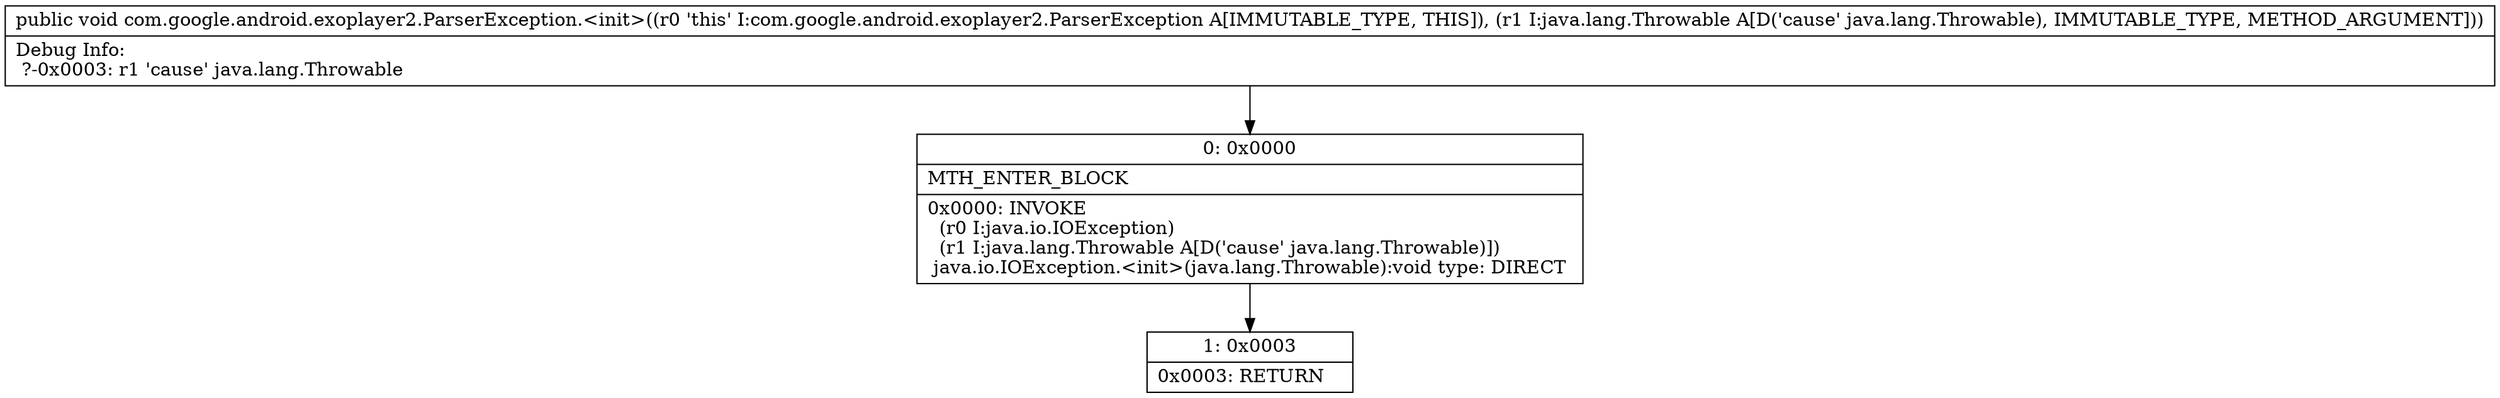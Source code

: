 digraph "CFG forcom.google.android.exoplayer2.ParserException.\<init\>(Ljava\/lang\/Throwable;)V" {
Node_0 [shape=record,label="{0\:\ 0x0000|MTH_ENTER_BLOCK\l|0x0000: INVOKE  \l  (r0 I:java.io.IOException)\l  (r1 I:java.lang.Throwable A[D('cause' java.lang.Throwable)])\l java.io.IOException.\<init\>(java.lang.Throwable):void type: DIRECT \l}"];
Node_1 [shape=record,label="{1\:\ 0x0003|0x0003: RETURN   \l}"];
MethodNode[shape=record,label="{public void com.google.android.exoplayer2.ParserException.\<init\>((r0 'this' I:com.google.android.exoplayer2.ParserException A[IMMUTABLE_TYPE, THIS]), (r1 I:java.lang.Throwable A[D('cause' java.lang.Throwable), IMMUTABLE_TYPE, METHOD_ARGUMENT]))  | Debug Info:\l  ?\-0x0003: r1 'cause' java.lang.Throwable\l}"];
MethodNode -> Node_0;
Node_0 -> Node_1;
}

